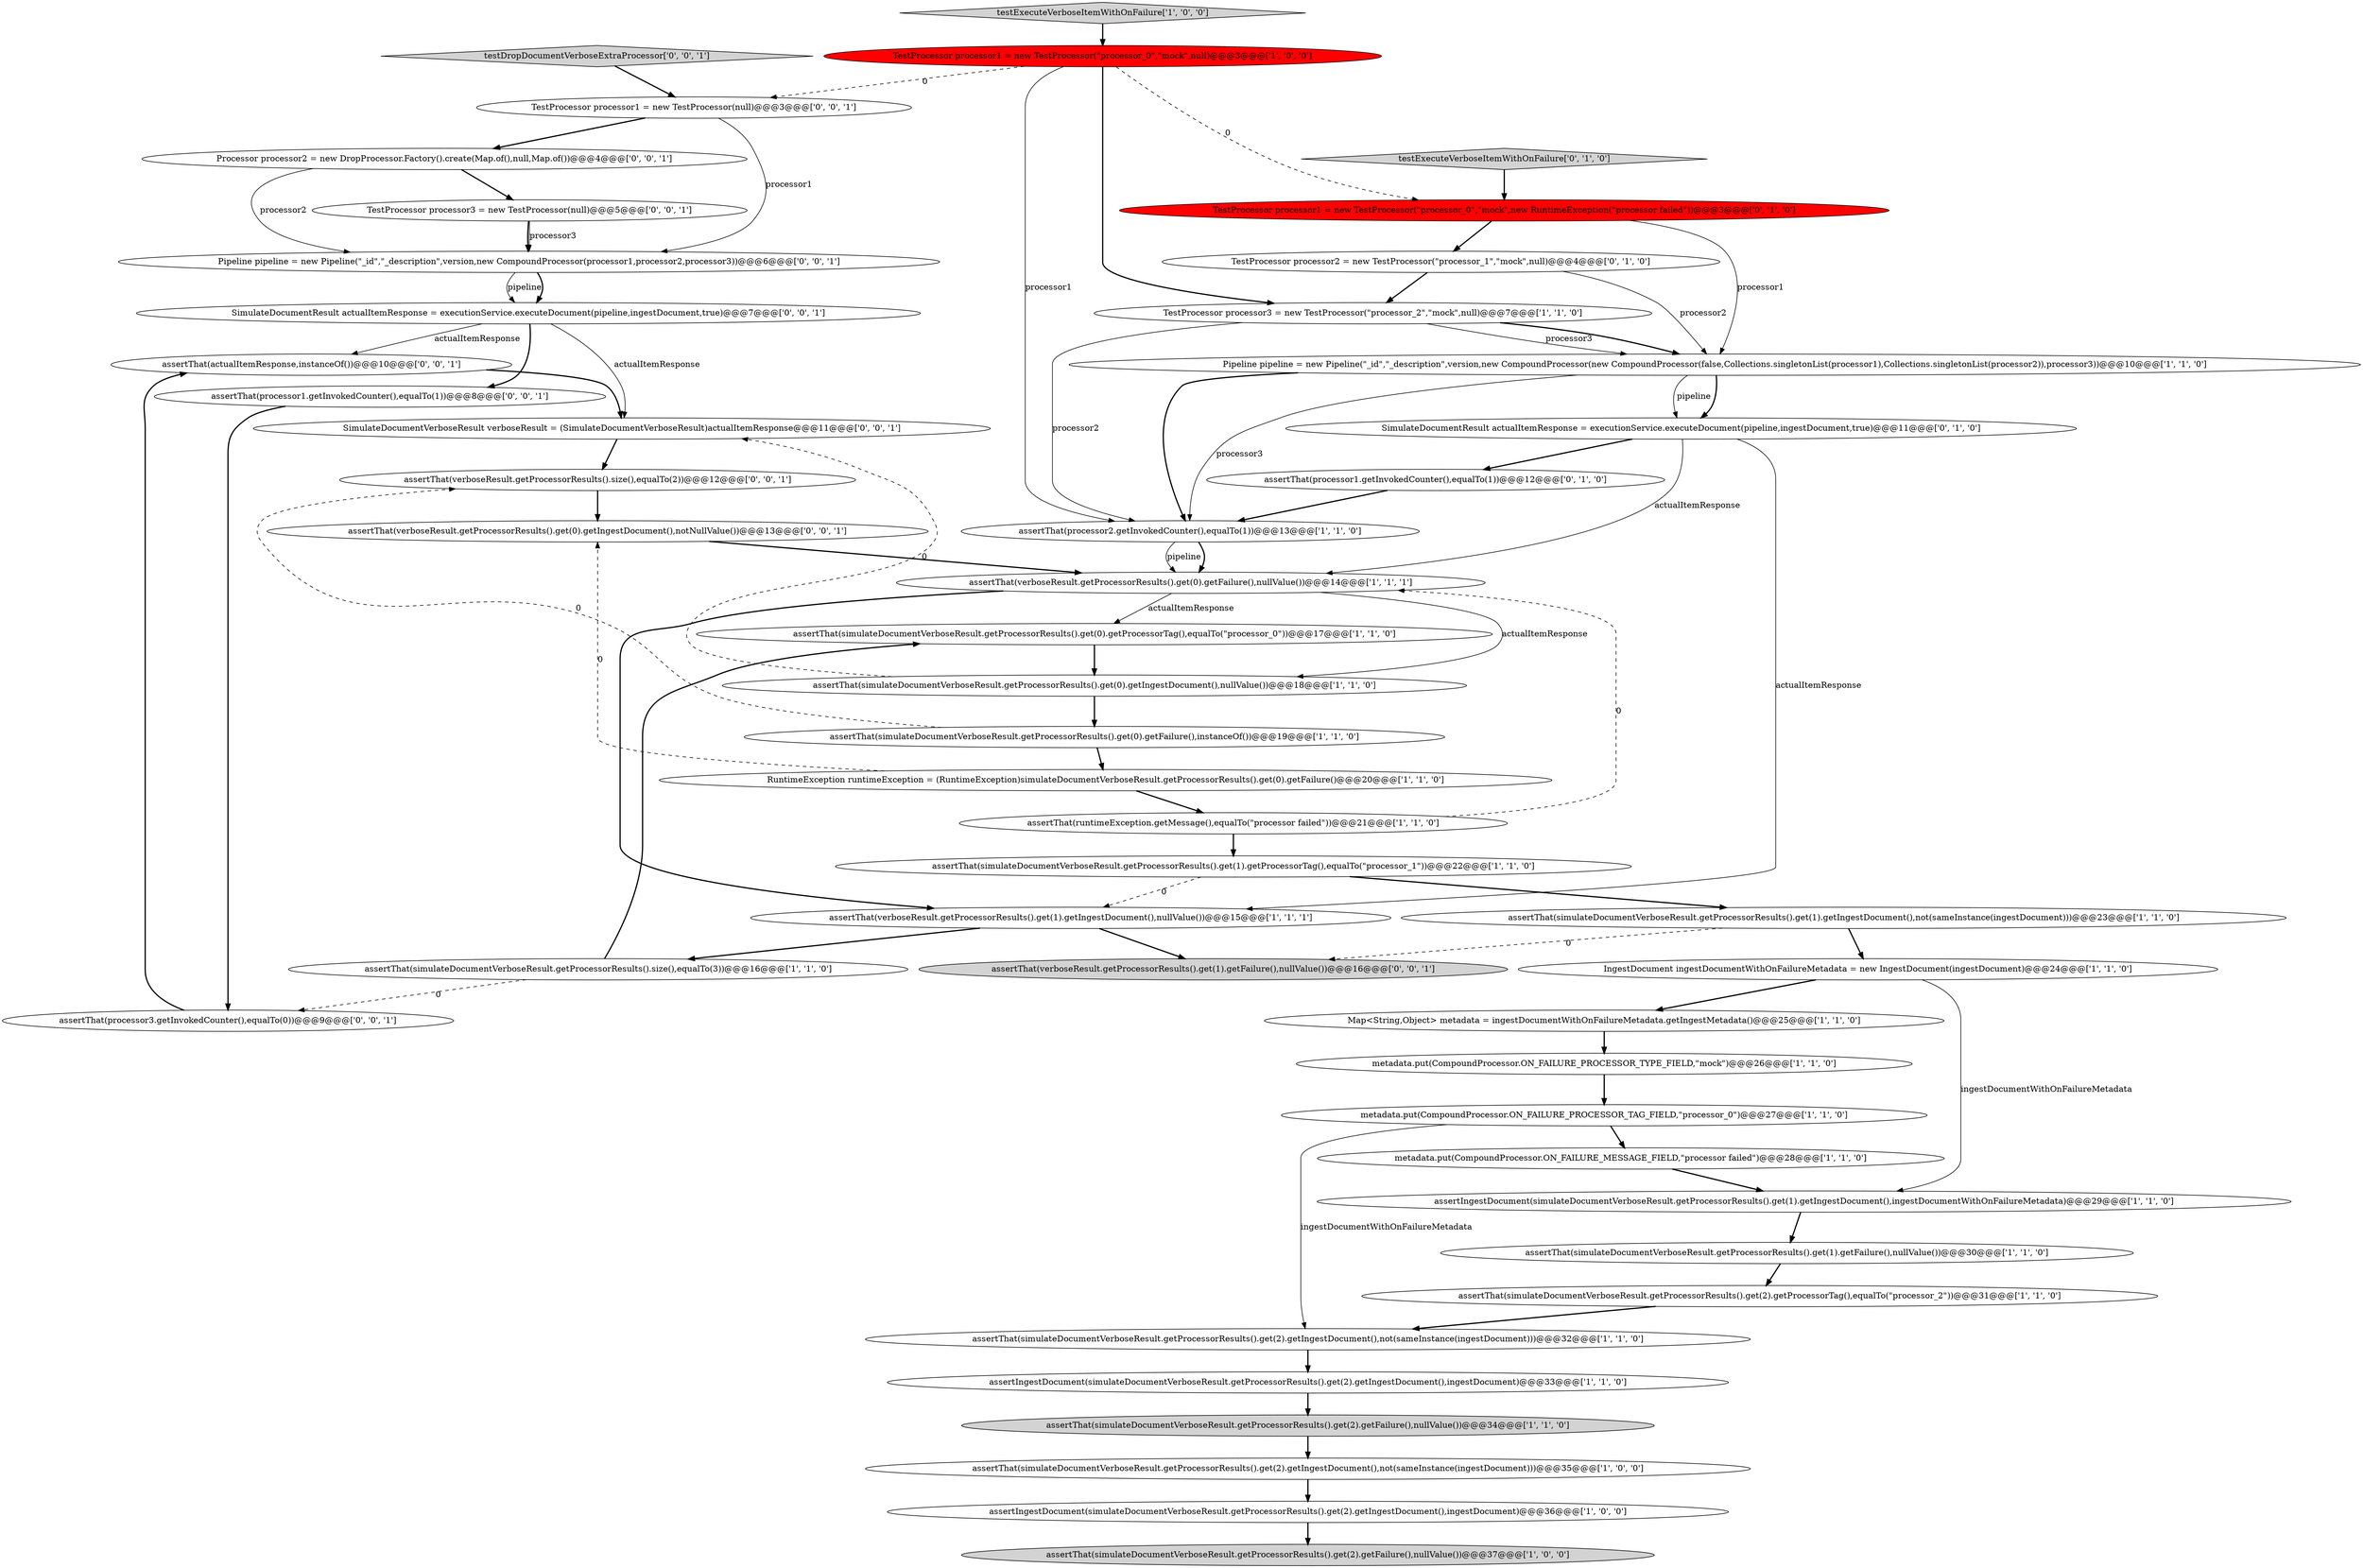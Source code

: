 digraph {
39 [style = filled, label = "TestProcessor processor3 = new TestProcessor(null)@@@5@@@['0', '0', '1']", fillcolor = white, shape = ellipse image = "AAA0AAABBB3BBB"];
0 [style = filled, label = "assertThat(simulateDocumentVerboseResult.getProcessorResults().get(2).getProcessorTag(),equalTo(\"processor_2\"))@@@31@@@['1', '1', '0']", fillcolor = white, shape = ellipse image = "AAA0AAABBB1BBB"];
43 [style = filled, label = "assertThat(actualItemResponse,instanceOf())@@@10@@@['0', '0', '1']", fillcolor = white, shape = ellipse image = "AAA0AAABBB3BBB"];
42 [style = filled, label = "assertThat(verboseResult.getProcessorResults().size(),equalTo(2))@@@12@@@['0', '0', '1']", fillcolor = white, shape = ellipse image = "AAA0AAABBB3BBB"];
10 [style = filled, label = "assertThat(simulateDocumentVerboseResult.getProcessorResults().get(0).getProcessorTag(),equalTo(\"processor_0\"))@@@17@@@['1', '1', '0']", fillcolor = white, shape = ellipse image = "AAA0AAABBB1BBB"];
23 [style = filled, label = "assertThat(simulateDocumentVerboseResult.getProcessorResults().size(),equalTo(3))@@@16@@@['1', '1', '0']", fillcolor = white, shape = ellipse image = "AAA0AAABBB1BBB"];
3 [style = filled, label = "TestProcessor processor3 = new TestProcessor(\"processor_2\",\"mock\",null)@@@7@@@['1', '1', '0']", fillcolor = white, shape = ellipse image = "AAA0AAABBB1BBB"];
9 [style = filled, label = "assertThat(simulateDocumentVerboseResult.getProcessorResults().get(2).getIngestDocument(),not(sameInstance(ingestDocument)))@@@35@@@['1', '0', '0']", fillcolor = white, shape = ellipse image = "AAA0AAABBB1BBB"];
37 [style = filled, label = "assertThat(verboseResult.getProcessorResults().get(0).getIngestDocument(),notNullValue())@@@13@@@['0', '0', '1']", fillcolor = white, shape = ellipse image = "AAA0AAABBB3BBB"];
7 [style = filled, label = "assertThat(simulateDocumentVerboseResult.getProcessorResults().get(2).getIngestDocument(),not(sameInstance(ingestDocument)))@@@32@@@['1', '1', '0']", fillcolor = white, shape = ellipse image = "AAA0AAABBB1BBB"];
22 [style = filled, label = "assertThat(processor2.getInvokedCounter(),equalTo(1))@@@13@@@['1', '1', '0']", fillcolor = white, shape = ellipse image = "AAA0AAABBB1BBB"];
34 [style = filled, label = "SimulateDocumentVerboseResult verboseResult = (SimulateDocumentVerboseResult)actualItemResponse@@@11@@@['0', '0', '1']", fillcolor = white, shape = ellipse image = "AAA0AAABBB3BBB"];
35 [style = filled, label = "assertThat(verboseResult.getProcessorResults().get(1).getFailure(),nullValue())@@@16@@@['0', '0', '1']", fillcolor = lightgray, shape = ellipse image = "AAA0AAABBB3BBB"];
2 [style = filled, label = "testExecuteVerboseItemWithOnFailure['1', '0', '0']", fillcolor = lightgray, shape = diamond image = "AAA0AAABBB1BBB"];
25 [style = filled, label = "assertIngestDocument(simulateDocumentVerboseResult.getProcessorResults().get(1).getIngestDocument(),ingestDocumentWithOnFailureMetadata)@@@29@@@['1', '1', '0']", fillcolor = white, shape = ellipse image = "AAA0AAABBB1BBB"];
24 [style = filled, label = "assertThat(runtimeException.getMessage(),equalTo(\"processor failed\"))@@@21@@@['1', '1', '0']", fillcolor = white, shape = ellipse image = "AAA0AAABBB1BBB"];
26 [style = filled, label = "assertThat(verboseResult.getProcessorResults().get(0).getFailure(),nullValue())@@@14@@@['1', '1', '1']", fillcolor = white, shape = ellipse image = "AAA0AAABBB1BBB"];
31 [style = filled, label = "testExecuteVerboseItemWithOnFailure['0', '1', '0']", fillcolor = lightgray, shape = diamond image = "AAA0AAABBB2BBB"];
40 [style = filled, label = "assertThat(processor3.getInvokedCounter(),equalTo(0))@@@9@@@['0', '0', '1']", fillcolor = white, shape = ellipse image = "AAA0AAABBB3BBB"];
8 [style = filled, label = "IngestDocument ingestDocumentWithOnFailureMetadata = new IngestDocument(ingestDocument)@@@24@@@['1', '1', '0']", fillcolor = white, shape = ellipse image = "AAA0AAABBB1BBB"];
13 [style = filled, label = "assertIngestDocument(simulateDocumentVerboseResult.getProcessorResults().get(2).getIngestDocument(),ingestDocument)@@@36@@@['1', '0', '0']", fillcolor = white, shape = ellipse image = "AAA0AAABBB1BBB"];
45 [style = filled, label = "TestProcessor processor1 = new TestProcessor(null)@@@3@@@['0', '0', '1']", fillcolor = white, shape = ellipse image = "AAA0AAABBB3BBB"];
30 [style = filled, label = "assertThat(processor1.getInvokedCounter(),equalTo(1))@@@12@@@['0', '1', '0']", fillcolor = white, shape = ellipse image = "AAA0AAABBB2BBB"];
20 [style = filled, label = "assertThat(simulateDocumentVerboseResult.getProcessorResults().get(2).getFailure(),nullValue())@@@37@@@['1', '0', '0']", fillcolor = lightgray, shape = ellipse image = "AAA0AAABBB1BBB"];
4 [style = filled, label = "RuntimeException runtimeException = (RuntimeException)simulateDocumentVerboseResult.getProcessorResults().get(0).getFailure()@@@20@@@['1', '1', '0']", fillcolor = white, shape = ellipse image = "AAA0AAABBB1BBB"];
36 [style = filled, label = "assertThat(processor1.getInvokedCounter(),equalTo(1))@@@8@@@['0', '0', '1']", fillcolor = white, shape = ellipse image = "AAA0AAABBB3BBB"];
15 [style = filled, label = "assertThat(verboseResult.getProcessorResults().get(1).getIngestDocument(),nullValue())@@@15@@@['1', '1', '1']", fillcolor = white, shape = ellipse image = "AAA0AAABBB1BBB"];
44 [style = filled, label = "testDropDocumentVerboseExtraProcessor['0', '0', '1']", fillcolor = lightgray, shape = diamond image = "AAA0AAABBB3BBB"];
1 [style = filled, label = "metadata.put(CompoundProcessor.ON_FAILURE_MESSAGE_FIELD,\"processor failed\")@@@28@@@['1', '1', '0']", fillcolor = white, shape = ellipse image = "AAA0AAABBB1BBB"];
29 [style = filled, label = "TestProcessor processor2 = new TestProcessor(\"processor_1\",\"mock\",null)@@@4@@@['0', '1', '0']", fillcolor = white, shape = ellipse image = "AAA0AAABBB2BBB"];
28 [style = filled, label = "assertThat(simulateDocumentVerboseResult.getProcessorResults().get(0).getFailure(),instanceOf())@@@19@@@['1', '1', '0']", fillcolor = white, shape = ellipse image = "AAA0AAABBB1BBB"];
38 [style = filled, label = "Processor processor2 = new DropProcessor.Factory().create(Map.of(),null,Map.of())@@@4@@@['0', '0', '1']", fillcolor = white, shape = ellipse image = "AAA0AAABBB3BBB"];
21 [style = filled, label = "metadata.put(CompoundProcessor.ON_FAILURE_PROCESSOR_TYPE_FIELD,\"mock\")@@@26@@@['1', '1', '0']", fillcolor = white, shape = ellipse image = "AAA0AAABBB1BBB"];
5 [style = filled, label = "assertIngestDocument(simulateDocumentVerboseResult.getProcessorResults().get(2).getIngestDocument(),ingestDocument)@@@33@@@['1', '1', '0']", fillcolor = white, shape = ellipse image = "AAA0AAABBB1BBB"];
14 [style = filled, label = "metadata.put(CompoundProcessor.ON_FAILURE_PROCESSOR_TAG_FIELD,\"processor_0\")@@@27@@@['1', '1', '0']", fillcolor = white, shape = ellipse image = "AAA0AAABBB1BBB"];
11 [style = filled, label = "assertThat(simulateDocumentVerboseResult.getProcessorResults().get(1).getFailure(),nullValue())@@@30@@@['1', '1', '0']", fillcolor = white, shape = ellipse image = "AAA0AAABBB1BBB"];
27 [style = filled, label = "TestProcessor processor1 = new TestProcessor(\"processor_0\",\"mock\",null)@@@3@@@['1', '0', '0']", fillcolor = red, shape = ellipse image = "AAA1AAABBB1BBB"];
33 [style = filled, label = "TestProcessor processor1 = new TestProcessor(\"processor_0\",\"mock\",new RuntimeException(\"processor failed\"))@@@3@@@['0', '1', '0']", fillcolor = red, shape = ellipse image = "AAA1AAABBB2BBB"];
18 [style = filled, label = "assertThat(simulateDocumentVerboseResult.getProcessorResults().get(0).getIngestDocument(),nullValue())@@@18@@@['1', '1', '0']", fillcolor = white, shape = ellipse image = "AAA0AAABBB1BBB"];
41 [style = filled, label = "SimulateDocumentResult actualItemResponse = executionService.executeDocument(pipeline,ingestDocument,true)@@@7@@@['0', '0', '1']", fillcolor = white, shape = ellipse image = "AAA0AAABBB3BBB"];
46 [style = filled, label = "Pipeline pipeline = new Pipeline(\"_id\",\"_description\",version,new CompoundProcessor(processor1,processor2,processor3))@@@6@@@['0', '0', '1']", fillcolor = white, shape = ellipse image = "AAA0AAABBB3BBB"];
19 [style = filled, label = "Map<String,Object> metadata = ingestDocumentWithOnFailureMetadata.getIngestMetadata()@@@25@@@['1', '1', '0']", fillcolor = white, shape = ellipse image = "AAA0AAABBB1BBB"];
12 [style = filled, label = "assertThat(simulateDocumentVerboseResult.getProcessorResults().get(1).getIngestDocument(),not(sameInstance(ingestDocument)))@@@23@@@['1', '1', '0']", fillcolor = white, shape = ellipse image = "AAA0AAABBB1BBB"];
32 [style = filled, label = "SimulateDocumentResult actualItemResponse = executionService.executeDocument(pipeline,ingestDocument,true)@@@11@@@['0', '1', '0']", fillcolor = white, shape = ellipse image = "AAA0AAABBB2BBB"];
17 [style = filled, label = "Pipeline pipeline = new Pipeline(\"_id\",\"_description\",version,new CompoundProcessor(new CompoundProcessor(false,Collections.singletonList(processor1),Collections.singletonList(processor2)),processor3))@@@10@@@['1', '1', '0']", fillcolor = white, shape = ellipse image = "AAA0AAABBB1BBB"];
16 [style = filled, label = "assertThat(simulateDocumentVerboseResult.getProcessorResults().get(2).getFailure(),nullValue())@@@34@@@['1', '1', '0']", fillcolor = lightgray, shape = ellipse image = "AAA0AAABBB1BBB"];
6 [style = filled, label = "assertThat(simulateDocumentVerboseResult.getProcessorResults().get(1).getProcessorTag(),equalTo(\"processor_1\"))@@@22@@@['1', '1', '0']", fillcolor = white, shape = ellipse image = "AAA0AAABBB1BBB"];
22->26 [style = bold, label=""];
10->18 [style = bold, label=""];
15->23 [style = bold, label=""];
3->22 [style = solid, label="processor2"];
38->46 [style = solid, label="processor2"];
16->9 [style = bold, label=""];
8->25 [style = solid, label="ingestDocumentWithOnFailureMetadata"];
30->22 [style = bold, label=""];
4->24 [style = bold, label=""];
39->46 [style = bold, label=""];
36->40 [style = bold, label=""];
42->37 [style = bold, label=""];
29->17 [style = solid, label="processor2"];
12->35 [style = dashed, label="0"];
37->26 [style = bold, label=""];
41->34 [style = solid, label="actualItemResponse"];
17->32 [style = solid, label="pipeline"];
23->40 [style = dashed, label="0"];
8->19 [style = bold, label=""];
39->46 [style = solid, label="processor3"];
32->15 [style = solid, label="actualItemResponse"];
29->3 [style = bold, label=""];
45->46 [style = solid, label="processor1"];
27->3 [style = bold, label=""];
26->18 [style = solid, label="actualItemResponse"];
3->17 [style = solid, label="processor3"];
28->42 [style = dashed, label="0"];
46->41 [style = solid, label="pipeline"];
34->42 [style = bold, label=""];
17->32 [style = bold, label=""];
17->22 [style = bold, label=""];
32->30 [style = bold, label=""];
38->39 [style = bold, label=""];
18->28 [style = bold, label=""];
46->41 [style = bold, label=""];
14->1 [style = bold, label=""];
15->35 [style = bold, label=""];
0->7 [style = bold, label=""];
33->29 [style = bold, label=""];
5->16 [style = bold, label=""];
18->34 [style = dashed, label="0"];
33->17 [style = solid, label="processor1"];
7->5 [style = bold, label=""];
11->0 [style = bold, label=""];
41->36 [style = bold, label=""];
24->26 [style = dashed, label="0"];
41->43 [style = solid, label="actualItemResponse"];
6->15 [style = dashed, label="0"];
25->11 [style = bold, label=""];
12->8 [style = bold, label=""];
31->33 [style = bold, label=""];
45->38 [style = bold, label=""];
14->7 [style = solid, label="ingestDocumentWithOnFailureMetadata"];
26->15 [style = bold, label=""];
26->10 [style = solid, label="actualItemResponse"];
23->10 [style = bold, label=""];
9->13 [style = bold, label=""];
2->27 [style = bold, label=""];
3->17 [style = bold, label=""];
40->43 [style = bold, label=""];
4->37 [style = dashed, label="0"];
24->6 [style = bold, label=""];
44->45 [style = bold, label=""];
43->34 [style = bold, label=""];
27->45 [style = dashed, label="0"];
1->25 [style = bold, label=""];
17->22 [style = solid, label="processor3"];
32->26 [style = solid, label="actualItemResponse"];
6->12 [style = bold, label=""];
27->33 [style = dashed, label="0"];
27->22 [style = solid, label="processor1"];
28->4 [style = bold, label=""];
22->26 [style = solid, label="pipeline"];
21->14 [style = bold, label=""];
13->20 [style = bold, label=""];
19->21 [style = bold, label=""];
}
